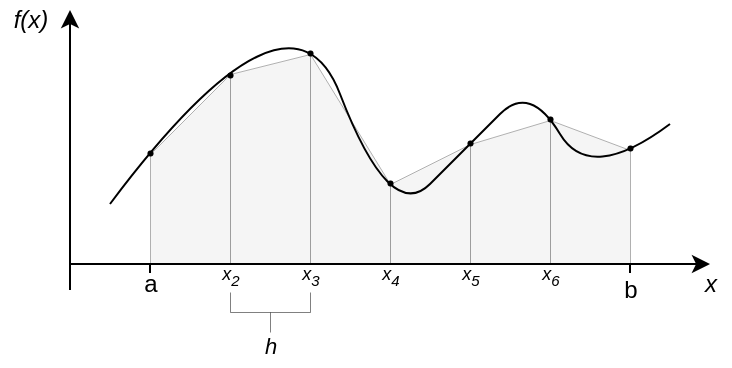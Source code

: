 <mxfile version="16.5.2" type="device"><diagram id="7F8j3OHfP6gw3dWyAA9e" name="Page-1"><mxGraphModel dx="264" dy="153" grid="1" gridSize="10" guides="1" tooltips="1" connect="1" arrows="1" fold="1" page="1" pageScale="1" pageWidth="850" pageHeight="1100" math="0" shadow="0"><root><mxCell id="0"/><mxCell id="1" parent="0"/><mxCell id="Qbo1AM9SkACgMZt19p3M-71" value="" style="shape=manualInput;whiteSpace=wrap;html=1;shadow=0;sketch=0;fontSize=9;strokeWidth=0.25;fillColor=#f5f5f5;fontColor=#333333;strokeColor=#666666;size=12;" vertex="1" parent="1"><mxGeometry x="400" y="398" width="40" height="71.5" as="geometry"/></mxCell><mxCell id="Qbo1AM9SkACgMZt19p3M-72" value="" style="shape=manualInput;whiteSpace=wrap;html=1;shadow=0;sketch=0;fontSize=9;strokeWidth=0.25;fillColor=#f5f5f5;fontColor=#333333;strokeColor=#666666;size=15;flipH=1;" vertex="1" parent="1"><mxGeometry x="440" y="398" width="40" height="71.5" as="geometry"/></mxCell><mxCell id="Qbo1AM9SkACgMZt19p3M-67" value="" style="shape=manualInput;whiteSpace=wrap;html=1;shadow=0;sketch=0;fontSize=9;strokeWidth=0.25;fillColor=#f5f5f5;fontColor=#333333;strokeColor=#666666;size=10;" vertex="1" parent="1"><mxGeometry x="280" y="365" width="40" height="105" as="geometry"/></mxCell><mxCell id="Qbo1AM9SkACgMZt19p3M-68" value="" style="shape=manualInput;whiteSpace=wrap;html=1;shadow=0;sketch=0;fontSize=9;strokeWidth=0.25;fillColor=#f5f5f5;fontColor=#333333;strokeColor=#666666;size=65;direction=east;flipH=1;" vertex="1" parent="1"><mxGeometry x="320" y="365" width="40" height="105" as="geometry"/></mxCell><mxCell id="Qbo1AM9SkACgMZt19p3M-69" value="" style="shape=manualInput;whiteSpace=wrap;html=1;shadow=0;sketch=0;fontSize=9;strokeWidth=0.25;fillColor=#f5f5f5;fontColor=#333333;strokeColor=#666666;size=20;" vertex="1" parent="1"><mxGeometry x="360" y="410" width="40" height="59.5" as="geometry"/></mxCell><mxCell id="Qbo1AM9SkACgMZt19p3M-66" value="" style="shape=manualInput;whiteSpace=wrap;html=1;shadow=0;sketch=0;fontSize=9;strokeWidth=0.25;fillColor=#f5f5f5;fontColor=#333333;strokeColor=#666666;size=40;" vertex="1" parent="1"><mxGeometry x="240" y="375" width="40" height="94.5" as="geometry"/></mxCell><mxCell id="Qbo1AM9SkACgMZt19p3M-1" value="" style="endArrow=classic;html=1;rounded=0;curved=1;" edge="1" parent="1"><mxGeometry width="50" height="50" relative="1" as="geometry"><mxPoint x="200" y="483" as="sourcePoint"/><mxPoint x="200" y="343" as="targetPoint"/></mxGeometry></mxCell><mxCell id="Qbo1AM9SkACgMZt19p3M-2" value="" style="endArrow=classic;html=1;rounded=0;curved=1;" edge="1" parent="1"><mxGeometry width="50" height="50" relative="1" as="geometry"><mxPoint x="200" y="470" as="sourcePoint"/><mxPoint x="520" y="470" as="targetPoint"/></mxGeometry></mxCell><mxCell id="Qbo1AM9SkACgMZt19p3M-3" value="" style="curved=1;endArrow=none;html=1;rounded=0;endFill=0;startArrow=none;" edge="1" parent="1"><mxGeometry width="50" height="50" relative="1" as="geometry"><mxPoint x="220" y="440" as="sourcePoint"/><mxPoint x="500" y="400" as="targetPoint"/><Array as="points"><mxPoint x="310" y="320"/><mxPoint x="360" y="450"/><mxPoint x="400" y="410"/><mxPoint x="430" y="380"/><mxPoint x="460" y="430"/></Array></mxGeometry></mxCell><mxCell id="Qbo1AM9SkACgMZt19p3M-27" value="" style="ellipse;whiteSpace=wrap;html=1;aspect=fixed;strokeWidth=0;fillColor=#000000;" vertex="1" parent="1"><mxGeometry x="238.5" y="413" width="3" height="3" as="geometry"/></mxCell><mxCell id="Qbo1AM9SkACgMZt19p3M-28" value="" style="ellipse;whiteSpace=wrap;html=1;aspect=fixed;strokeWidth=0;fillColor=#000000;" vertex="1" parent="1"><mxGeometry x="278.5" y="374" width="3" height="3" as="geometry"/></mxCell><mxCell id="Qbo1AM9SkACgMZt19p3M-30" value="" style="ellipse;whiteSpace=wrap;html=1;aspect=fixed;strokeWidth=0;fillColor=#000000;" vertex="1" parent="1"><mxGeometry x="318.5" y="363" width="3" height="3" as="geometry"/></mxCell><mxCell id="Qbo1AM9SkACgMZt19p3M-32" value="" style="ellipse;whiteSpace=wrap;html=1;aspect=fixed;strokeWidth=0;fillColor=#000000;" vertex="1" parent="1"><mxGeometry x="438.5" y="396" width="3" height="3" as="geometry"/></mxCell><mxCell id="Qbo1AM9SkACgMZt19p3M-35" value="" style="ellipse;whiteSpace=wrap;html=1;aspect=fixed;strokeWidth=0;fillColor=#000000;" vertex="1" parent="1"><mxGeometry x="398.5" y="408" width="3" height="3" as="geometry"/></mxCell><mxCell id="Qbo1AM9SkACgMZt19p3M-36" value="" style="ellipse;whiteSpace=wrap;html=1;aspect=fixed;strokeWidth=0;fillColor=#000000;" vertex="1" parent="1"><mxGeometry x="478.5" y="410.5" width="3" height="3" as="geometry"/></mxCell><mxCell id="Qbo1AM9SkACgMZt19p3M-37" value="a" style="text;html=1;align=center;verticalAlign=middle;resizable=0;points=[];autosize=1;strokeColor=none;fillColor=none;" vertex="1" parent="1"><mxGeometry x="230" y="470" width="20" height="20" as="geometry"/></mxCell><mxCell id="Qbo1AM9SkACgMZt19p3M-38" value="b" style="text;html=1;align=center;verticalAlign=middle;resizable=0;points=[];autosize=1;strokeColor=none;fillColor=none;" vertex="1" parent="1"><mxGeometry x="470" y="473" width="20" height="20" as="geometry"/></mxCell><mxCell id="Qbo1AM9SkACgMZt19p3M-39" value="x" style="text;html=1;align=center;verticalAlign=middle;resizable=0;points=[];autosize=1;strokeColor=none;fillColor=none;fontStyle=2" vertex="1" parent="1"><mxGeometry x="510" y="470" width="20" height="20" as="geometry"/></mxCell><mxCell id="Qbo1AM9SkACgMZt19p3M-40" value="f(x)" style="text;html=1;align=center;verticalAlign=middle;resizable=0;points=[];autosize=1;strokeColor=none;fillColor=none;fontStyle=2" vertex="1" parent="1"><mxGeometry x="165" y="338" width="30" height="20" as="geometry"/></mxCell><mxCell id="Qbo1AM9SkACgMZt19p3M-41" value="" style="strokeWidth=0.25;html=1;shape=mxgraph.flowchart.annotation_2;align=left;labelPosition=right;pointerEvents=1;fillColor=#000000;rotation=-90;sketch=0;shadow=0;" vertex="1" parent="1"><mxGeometry x="290" y="474" width="20" height="40" as="geometry"/></mxCell><mxCell id="Qbo1AM9SkACgMZt19p3M-42" value="h" style="text;html=1;align=center;verticalAlign=middle;resizable=0;points=[];autosize=1;strokeColor=none;fillColor=none;fontSize=11;fontStyle=2" vertex="1" parent="1"><mxGeometry x="290" y="501" width="20" height="20" as="geometry"/></mxCell><mxCell id="Qbo1AM9SkACgMZt19p3M-46" value="" style="endArrow=none;html=1;rounded=0;fontSize=11;curved=1;" edge="1" parent="1"><mxGeometry width="50" height="50" relative="1" as="geometry"><mxPoint x="240" y="474.5" as="sourcePoint"/><mxPoint x="240" y="470" as="targetPoint"/></mxGeometry></mxCell><mxCell id="Qbo1AM9SkACgMZt19p3M-49" value="" style="endArrow=none;html=1;rounded=0;fontSize=11;curved=1;" edge="1" parent="1"><mxGeometry width="50" height="50" relative="1" as="geometry"><mxPoint x="480" y="474.5" as="sourcePoint"/><mxPoint x="480" y="470" as="targetPoint"/></mxGeometry></mxCell><mxCell id="Qbo1AM9SkACgMZt19p3M-51" value="x&lt;sub&gt;3&lt;/sub&gt;" style="text;html=1;align=center;verticalAlign=middle;resizable=0;points=[];autosize=1;strokeColor=none;fillColor=none;fontStyle=2;fontSize=9;" vertex="1" parent="1"><mxGeometry x="310" y="466" width="20" height="20" as="geometry"/></mxCell><mxCell id="Qbo1AM9SkACgMZt19p3M-52" value="x&lt;sub&gt;4&lt;/sub&gt;" style="text;html=1;align=center;verticalAlign=middle;resizable=0;points=[];autosize=1;strokeColor=none;fillColor=none;fontStyle=2;fontSize=9;" vertex="1" parent="1"><mxGeometry x="350" y="466" width="20" height="20" as="geometry"/></mxCell><mxCell id="Qbo1AM9SkACgMZt19p3M-53" value="x&lt;sub&gt;5&lt;/sub&gt;" style="text;html=1;align=center;verticalAlign=middle;resizable=0;points=[];autosize=1;strokeColor=none;fillColor=none;fontStyle=2;fontSize=9;" vertex="1" parent="1"><mxGeometry x="390" y="466" width="20" height="20" as="geometry"/></mxCell><mxCell id="Qbo1AM9SkACgMZt19p3M-54" value="x&lt;sub&gt;6&lt;/sub&gt;" style="text;html=1;align=center;verticalAlign=middle;resizable=0;points=[];autosize=1;strokeColor=none;fillColor=none;fontStyle=2;fontSize=9;" vertex="1" parent="1"><mxGeometry x="430" y="466" width="20" height="20" as="geometry"/></mxCell><mxCell id="Qbo1AM9SkACgMZt19p3M-63" value="" style="ellipse;whiteSpace=wrap;html=1;aspect=fixed;strokeWidth=0;fillColor=#000000;" vertex="1" parent="1"><mxGeometry x="358.5" y="428" width="3" height="3" as="geometry"/></mxCell><mxCell id="Qbo1AM9SkACgMZt19p3M-73" value="x&lt;sub&gt;2&lt;/sub&gt;" style="text;html=1;align=center;verticalAlign=middle;resizable=0;points=[];autosize=1;strokeColor=none;fillColor=none;fontStyle=2;fontSize=9;" vertex="1" parent="1"><mxGeometry x="270" y="466" width="20" height="20" as="geometry"/></mxCell></root></mxGraphModel></diagram></mxfile>